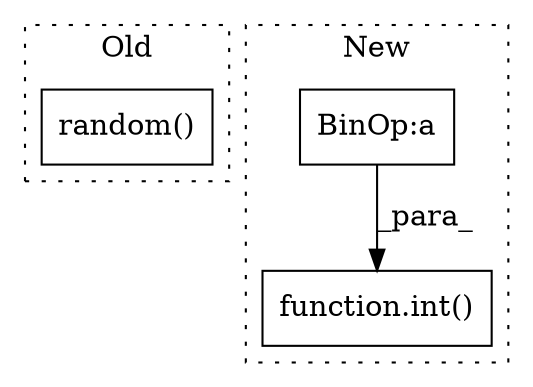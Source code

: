digraph G {
subgraph cluster0 {
1 [label="random()" a="75" s="3607" l="15" shape="box"];
label = "Old";
style="dotted";
}
subgraph cluster1 {
2 [label="function.int()" a="75" s="4135,4160" l="4,1" shape="box"];
3 [label="BinOp:a" a="82" s="4146" l="3" shape="box"];
label = "New";
style="dotted";
}
3 -> 2 [label="_para_"];
}